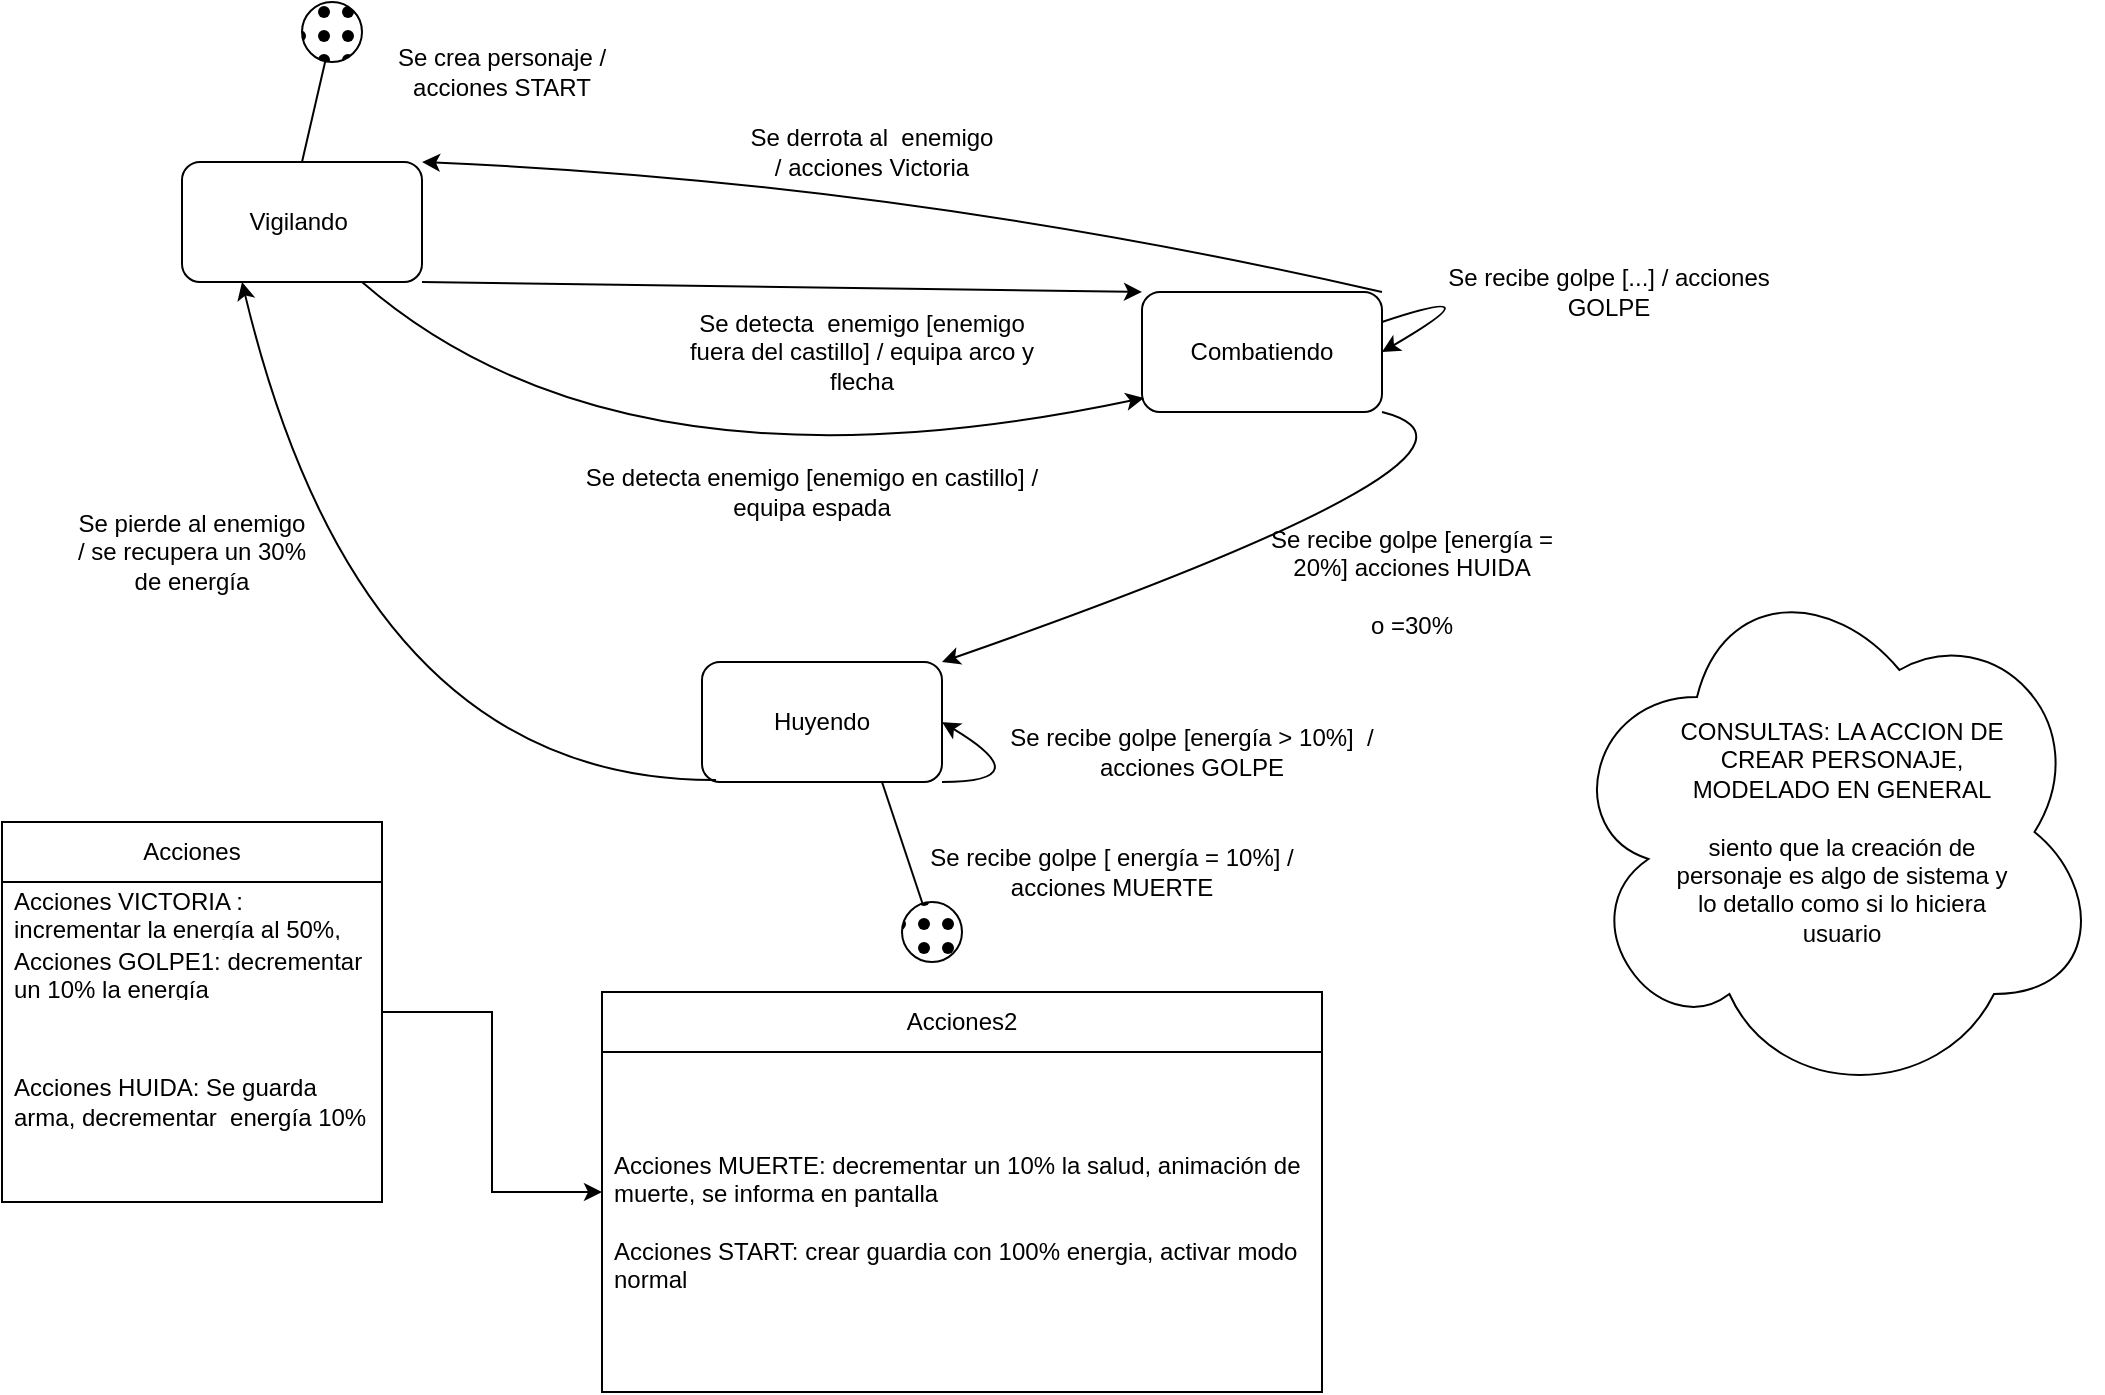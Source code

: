 <mxfile version="28.2.5">
  <diagram name="Página-1" id="7NnzS2weHs2KFgdIKhEm">
    <mxGraphModel dx="872" dy="571" grid="1" gridSize="10" guides="1" tooltips="1" connect="1" arrows="1" fold="1" page="1" pageScale="1" pageWidth="827" pageHeight="1169" math="0" shadow="0">
      <root>
        <mxCell id="0" />
        <mxCell id="1" parent="0" />
        <mxCell id="1gjdfrxbgV77c6wjQgSw-1" value="Vigilando&amp;nbsp;" style="rounded=1;whiteSpace=wrap;html=1;" parent="1" vertex="1">
          <mxGeometry x="200" y="170" width="120" height="60" as="geometry" />
        </mxCell>
        <mxCell id="1gjdfrxbgV77c6wjQgSw-2" value="" style="endArrow=none;html=1;rounded=0;exitX=0.5;exitY=0;exitDx=0;exitDy=0;" parent="1" source="1gjdfrxbgV77c6wjQgSw-1" target="1gjdfrxbgV77c6wjQgSw-3" edge="1">
          <mxGeometry width="50" height="50" relative="1" as="geometry">
            <mxPoint x="390" y="300" as="sourcePoint" />
            <mxPoint x="440" y="250" as="targetPoint" />
          </mxGeometry>
        </mxCell>
        <mxCell id="1gjdfrxbgV77c6wjQgSw-3" value="" style="ellipse;whiteSpace=wrap;html=1;aspect=fixed;fillColor=#000000;fillStyle=dots;" parent="1" vertex="1">
          <mxGeometry x="260" y="90" width="30" height="30" as="geometry" />
        </mxCell>
        <mxCell id="1gjdfrxbgV77c6wjQgSw-5" value="Combatiendo" style="rounded=1;whiteSpace=wrap;html=1;" parent="1" vertex="1">
          <mxGeometry x="680" y="235" width="120" height="60" as="geometry" />
        </mxCell>
        <mxCell id="1gjdfrxbgV77c6wjQgSw-9" value="" style="curved=1;endArrow=classic;html=1;rounded=0;entryX=1;entryY=0;entryDx=0;entryDy=0;exitX=1;exitY=0;exitDx=0;exitDy=0;" parent="1" source="1gjdfrxbgV77c6wjQgSw-5" target="1gjdfrxbgV77c6wjQgSw-1" edge="1">
          <mxGeometry width="50" height="50" relative="1" as="geometry">
            <mxPoint x="270" y="300" as="sourcePoint" />
            <mxPoint x="320" y="250" as="targetPoint" />
            <Array as="points">
              <mxPoint x="560" y="180" />
            </Array>
          </mxGeometry>
        </mxCell>
        <mxCell id="1gjdfrxbgV77c6wjQgSw-67" value="" style="edgeStyle=orthogonalEdgeStyle;rounded=0;orthogonalLoop=1;jettySize=auto;html=1;" parent="1" source="1gjdfrxbgV77c6wjQgSw-10" target="1gjdfrxbgV77c6wjQgSw-63" edge="1">
          <mxGeometry relative="1" as="geometry" />
        </mxCell>
        <mxCell id="1gjdfrxbgV77c6wjQgSw-10" value="Acciones" style="swimlane;fontStyle=0;childLayout=stackLayout;horizontal=1;startSize=30;horizontalStack=0;resizeParent=1;resizeParentMax=0;resizeLast=0;collapsible=1;marginBottom=0;whiteSpace=wrap;html=1;" parent="1" vertex="1">
          <mxGeometry x="110" y="500" width="190" height="190" as="geometry" />
        </mxCell>
        <mxCell id="1gjdfrxbgV77c6wjQgSw-11" value="Acciones VICTORIA : incrementar la energía al 50%," style="text;strokeColor=none;fillColor=none;align=left;verticalAlign=middle;spacingLeft=4;spacingRight=4;overflow=hidden;points=[[0,0.5],[1,0.5]];portConstraint=eastwest;rotatable=0;whiteSpace=wrap;html=1;" parent="1gjdfrxbgV77c6wjQgSw-10" vertex="1">
          <mxGeometry y="30" width="190" height="30" as="geometry" />
        </mxCell>
        <mxCell id="1gjdfrxbgV77c6wjQgSw-12" value="Acciones GOLPE1: decrementar un 10% la energía&amp;nbsp;" style="text;strokeColor=none;fillColor=none;align=left;verticalAlign=middle;spacingLeft=4;spacingRight=4;overflow=hidden;points=[[0,0.5],[1,0.5]];portConstraint=eastwest;rotatable=0;whiteSpace=wrap;html=1;" parent="1gjdfrxbgV77c6wjQgSw-10" vertex="1">
          <mxGeometry y="60" width="190" height="30" as="geometry" />
        </mxCell>
        <mxCell id="1gjdfrxbgV77c6wjQgSw-13" value="Acciones HUIDA: Se guarda arma, decrementar&amp;nbsp; energía 10%" style="text;strokeColor=none;fillColor=none;align=left;verticalAlign=middle;spacingLeft=4;spacingRight=4;overflow=hidden;points=[[0,0.5],[1,0.5]];portConstraint=eastwest;rotatable=0;whiteSpace=wrap;html=1;" parent="1gjdfrxbgV77c6wjQgSw-10" vertex="1">
          <mxGeometry y="90" width="190" height="100" as="geometry" />
        </mxCell>
        <mxCell id="1gjdfrxbgV77c6wjQgSw-18" value="Se detecta&amp;nbsp; enemigo [enemigo fuera del castillo] / equipa arco y flecha" style="text;html=1;align=center;verticalAlign=middle;whiteSpace=wrap;rounded=0;" parent="1" vertex="1">
          <mxGeometry x="450" y="260" width="180" height="10" as="geometry" />
        </mxCell>
        <mxCell id="1gjdfrxbgV77c6wjQgSw-20" value="" style="endArrow=classic;html=1;rounded=0;exitX=1;exitY=1;exitDx=0;exitDy=0;entryX=0;entryY=0;entryDx=0;entryDy=0;" parent="1" source="1gjdfrxbgV77c6wjQgSw-1" target="1gjdfrxbgV77c6wjQgSw-5" edge="1">
          <mxGeometry width="50" height="50" relative="1" as="geometry">
            <mxPoint x="470" y="330" as="sourcePoint" />
            <mxPoint x="520" y="280" as="targetPoint" />
          </mxGeometry>
        </mxCell>
        <mxCell id="1gjdfrxbgV77c6wjQgSw-21" value="" style="curved=1;endArrow=classic;html=1;rounded=0;exitX=0.75;exitY=1;exitDx=0;exitDy=0;entryX=0.008;entryY=0.883;entryDx=0;entryDy=0;entryPerimeter=0;" parent="1" source="1gjdfrxbgV77c6wjQgSw-1" target="1gjdfrxbgV77c6wjQgSw-5" edge="1">
          <mxGeometry width="50" height="50" relative="1" as="geometry">
            <mxPoint x="470" y="330" as="sourcePoint" />
            <mxPoint x="520" y="280" as="targetPoint" />
            <Array as="points">
              <mxPoint x="420" y="343" />
            </Array>
          </mxGeometry>
        </mxCell>
        <mxCell id="1gjdfrxbgV77c6wjQgSw-24" value="Se detecta enemigo [enemigo en castillo] / equipa espada" style="text;html=1;align=center;verticalAlign=middle;whiteSpace=wrap;rounded=0;" parent="1" vertex="1">
          <mxGeometry x="400" y="320" width="230" height="30" as="geometry" />
        </mxCell>
        <mxCell id="1gjdfrxbgV77c6wjQgSw-30" value="" style="curved=1;endArrow=classic;html=1;rounded=0;exitX=1;exitY=0.25;exitDx=0;exitDy=0;entryX=1;entryY=0.5;entryDx=0;entryDy=0;" parent="1" source="1gjdfrxbgV77c6wjQgSw-5" target="1gjdfrxbgV77c6wjQgSw-5" edge="1">
          <mxGeometry width="50" height="50" relative="1" as="geometry">
            <mxPoint x="770" y="330" as="sourcePoint" />
            <mxPoint x="820" y="280" as="targetPoint" />
            <Array as="points">
              <mxPoint x="860" y="230" />
            </Array>
          </mxGeometry>
        </mxCell>
        <mxCell id="1gjdfrxbgV77c6wjQgSw-31" value="Se recibe golpe [...] / acciones GOLPE" style="text;html=1;align=center;verticalAlign=middle;whiteSpace=wrap;rounded=0;" parent="1" vertex="1">
          <mxGeometry x="827" y="220" width="173" height="30" as="geometry" />
        </mxCell>
        <mxCell id="1gjdfrxbgV77c6wjQgSw-32" value="Se derrota al&amp;nbsp; enemigo / acciones Victoria" style="text;html=1;align=center;verticalAlign=middle;whiteSpace=wrap;rounded=0;" parent="1" vertex="1">
          <mxGeometry x="480" y="150" width="130" height="30" as="geometry" />
        </mxCell>
        <mxCell id="1gjdfrxbgV77c6wjQgSw-35" value="" style="curved=1;endArrow=classic;html=1;rounded=0;exitX=1;exitY=1;exitDx=0;exitDy=0;entryX=1;entryY=0;entryDx=0;entryDy=0;" parent="1" source="1gjdfrxbgV77c6wjQgSw-5" target="1gjdfrxbgV77c6wjQgSw-37" edge="1">
          <mxGeometry width="50" height="50" relative="1" as="geometry">
            <mxPoint x="810" y="325" as="sourcePoint" />
            <mxPoint x="840" y="430" as="targetPoint" />
            <Array as="points">
              <mxPoint x="880" y="315" />
            </Array>
          </mxGeometry>
        </mxCell>
        <mxCell id="1gjdfrxbgV77c6wjQgSw-36" value="Se recibe golpe [energía = 20%] acciones HUIDA&lt;div&gt;&lt;br&gt;&lt;/div&gt;&lt;div&gt;o =30%&lt;/div&gt;" style="text;html=1;align=center;verticalAlign=middle;whiteSpace=wrap;rounded=0;" parent="1" vertex="1">
          <mxGeometry x="730" y="365" width="170" height="30" as="geometry" />
        </mxCell>
        <mxCell id="1gjdfrxbgV77c6wjQgSw-37" value="Huyendo" style="rounded=1;whiteSpace=wrap;html=1;" parent="1" vertex="1">
          <mxGeometry x="460" y="420" width="120" height="60" as="geometry" />
        </mxCell>
        <mxCell id="1gjdfrxbgV77c6wjQgSw-39" value="" style="curved=1;endArrow=classic;html=1;rounded=0;entryX=1;entryY=0.5;entryDx=0;entryDy=0;" parent="1" target="1gjdfrxbgV77c6wjQgSw-37" edge="1">
          <mxGeometry width="50" height="50" relative="1" as="geometry">
            <mxPoint x="580" y="480" as="sourcePoint" />
            <mxPoint x="630" y="430" as="targetPoint" />
            <Array as="points">
              <mxPoint x="630" y="480" />
            </Array>
          </mxGeometry>
        </mxCell>
        <mxCell id="1gjdfrxbgV77c6wjQgSw-40" value="Se recibe golpe [energía &amp;gt; 10%]&amp;nbsp; / acciones GOLPE" style="text;html=1;align=center;verticalAlign=middle;whiteSpace=wrap;rounded=0;" parent="1" vertex="1">
          <mxGeometry x="610" y="450" width="190" height="30" as="geometry" />
        </mxCell>
        <mxCell id="1gjdfrxbgV77c6wjQgSw-41" value="" style="endArrow=none;html=1;rounded=0;exitX=0.75;exitY=1;exitDx=0;exitDy=0;" parent="1" source="1gjdfrxbgV77c6wjQgSw-37" target="1gjdfrxbgV77c6wjQgSw-42" edge="1">
          <mxGeometry width="50" height="50" relative="1" as="geometry">
            <mxPoint x="570" y="370" as="sourcePoint" />
            <mxPoint x="560" y="520" as="targetPoint" />
          </mxGeometry>
        </mxCell>
        <mxCell id="1gjdfrxbgV77c6wjQgSw-42" value="" style="ellipse;whiteSpace=wrap;html=1;aspect=fixed;fillStyle=dots;fillColor=#000000;" parent="1" vertex="1">
          <mxGeometry x="560" y="540" width="30" height="30" as="geometry" />
        </mxCell>
        <mxCell id="1gjdfrxbgV77c6wjQgSw-44" value="Se recibe golpe [ energía = 10%] / acciones MUERTE" style="text;html=1;align=center;verticalAlign=middle;whiteSpace=wrap;rounded=0;" parent="1" vertex="1">
          <mxGeometry x="560" y="510" width="210" height="30" as="geometry" />
        </mxCell>
        <mxCell id="1gjdfrxbgV77c6wjQgSw-45" value="" style="curved=1;endArrow=classic;html=1;rounded=0;entryX=0.25;entryY=1;entryDx=0;entryDy=0;exitX=0.058;exitY=0.983;exitDx=0;exitDy=0;exitPerimeter=0;" parent="1" source="1gjdfrxbgV77c6wjQgSw-37" target="1gjdfrxbgV77c6wjQgSw-1" edge="1">
          <mxGeometry width="50" height="50" relative="1" as="geometry">
            <mxPoint x="570" y="370" as="sourcePoint" />
            <mxPoint x="620" y="320" as="targetPoint" />
            <Array as="points">
              <mxPoint x="290" y="480" />
            </Array>
          </mxGeometry>
        </mxCell>
        <mxCell id="1gjdfrxbgV77c6wjQgSw-46" value="Se pierde al enemigo&lt;div&gt;/ se recupera un 30% de energía&lt;/div&gt;" style="text;html=1;align=center;verticalAlign=middle;whiteSpace=wrap;rounded=0;" parent="1" vertex="1">
          <mxGeometry x="140" y="350" width="130" height="30" as="geometry" />
        </mxCell>
        <mxCell id="1gjdfrxbgV77c6wjQgSw-63" value="Acciones2" style="swimlane;fontStyle=0;childLayout=stackLayout;horizontal=1;startSize=30;horizontalStack=0;resizeParent=1;resizeParentMax=0;resizeLast=0;collapsible=1;marginBottom=0;whiteSpace=wrap;html=1;" parent="1" vertex="1">
          <mxGeometry x="410" y="585" width="360" height="200" as="geometry" />
        </mxCell>
        <mxCell id="1gjdfrxbgV77c6wjQgSw-64" value="Acciones MUERTE: decrementar un 10% la salud, animación de muerte, se informa en pantalla&lt;div&gt;&lt;br&gt;&lt;/div&gt;&lt;div&gt;Acciones START: crear guardia con 100% energia, activar modo normal&amp;nbsp;&lt;/div&gt;" style="text;strokeColor=none;fillColor=none;align=left;verticalAlign=middle;spacingLeft=4;spacingRight=4;overflow=hidden;points=[[0,0.5],[1,0.5]];portConstraint=eastwest;rotatable=0;whiteSpace=wrap;html=1;" parent="1gjdfrxbgV77c6wjQgSw-63" vertex="1">
          <mxGeometry y="30" width="360" height="170" as="geometry" />
        </mxCell>
        <mxCell id="1gjdfrxbgV77c6wjQgSw-68" value="Se crea personaje / acciones START" style="text;html=1;align=center;verticalAlign=middle;whiteSpace=wrap;rounded=0;" parent="1" vertex="1">
          <mxGeometry x="290" y="110" width="140" height="30" as="geometry" />
        </mxCell>
        <mxCell id="1gjdfrxbgV77c6wjQgSw-70" value="" style="ellipse;shape=cloud;whiteSpace=wrap;html=1;" parent="1" vertex="1">
          <mxGeometry x="890" y="370" width="270" height="270" as="geometry" />
        </mxCell>
        <mxCell id="1gjdfrxbgV77c6wjQgSw-69" value="CONSULTAS: LA ACCION DE CREAR PERSONAJE,&lt;div&gt;MODELADO EN GENERAL&lt;/div&gt;&lt;div&gt;&lt;br&gt;&lt;/div&gt;&lt;div&gt;siento que la creación de personaje es algo de sistema y lo detallo como si lo hiciera usuario&lt;/div&gt;" style="text;html=1;align=center;verticalAlign=middle;whiteSpace=wrap;rounded=0;" parent="1" vertex="1">
          <mxGeometry x="940" y="490" width="180" height="30" as="geometry" />
        </mxCell>
      </root>
    </mxGraphModel>
  </diagram>
</mxfile>
